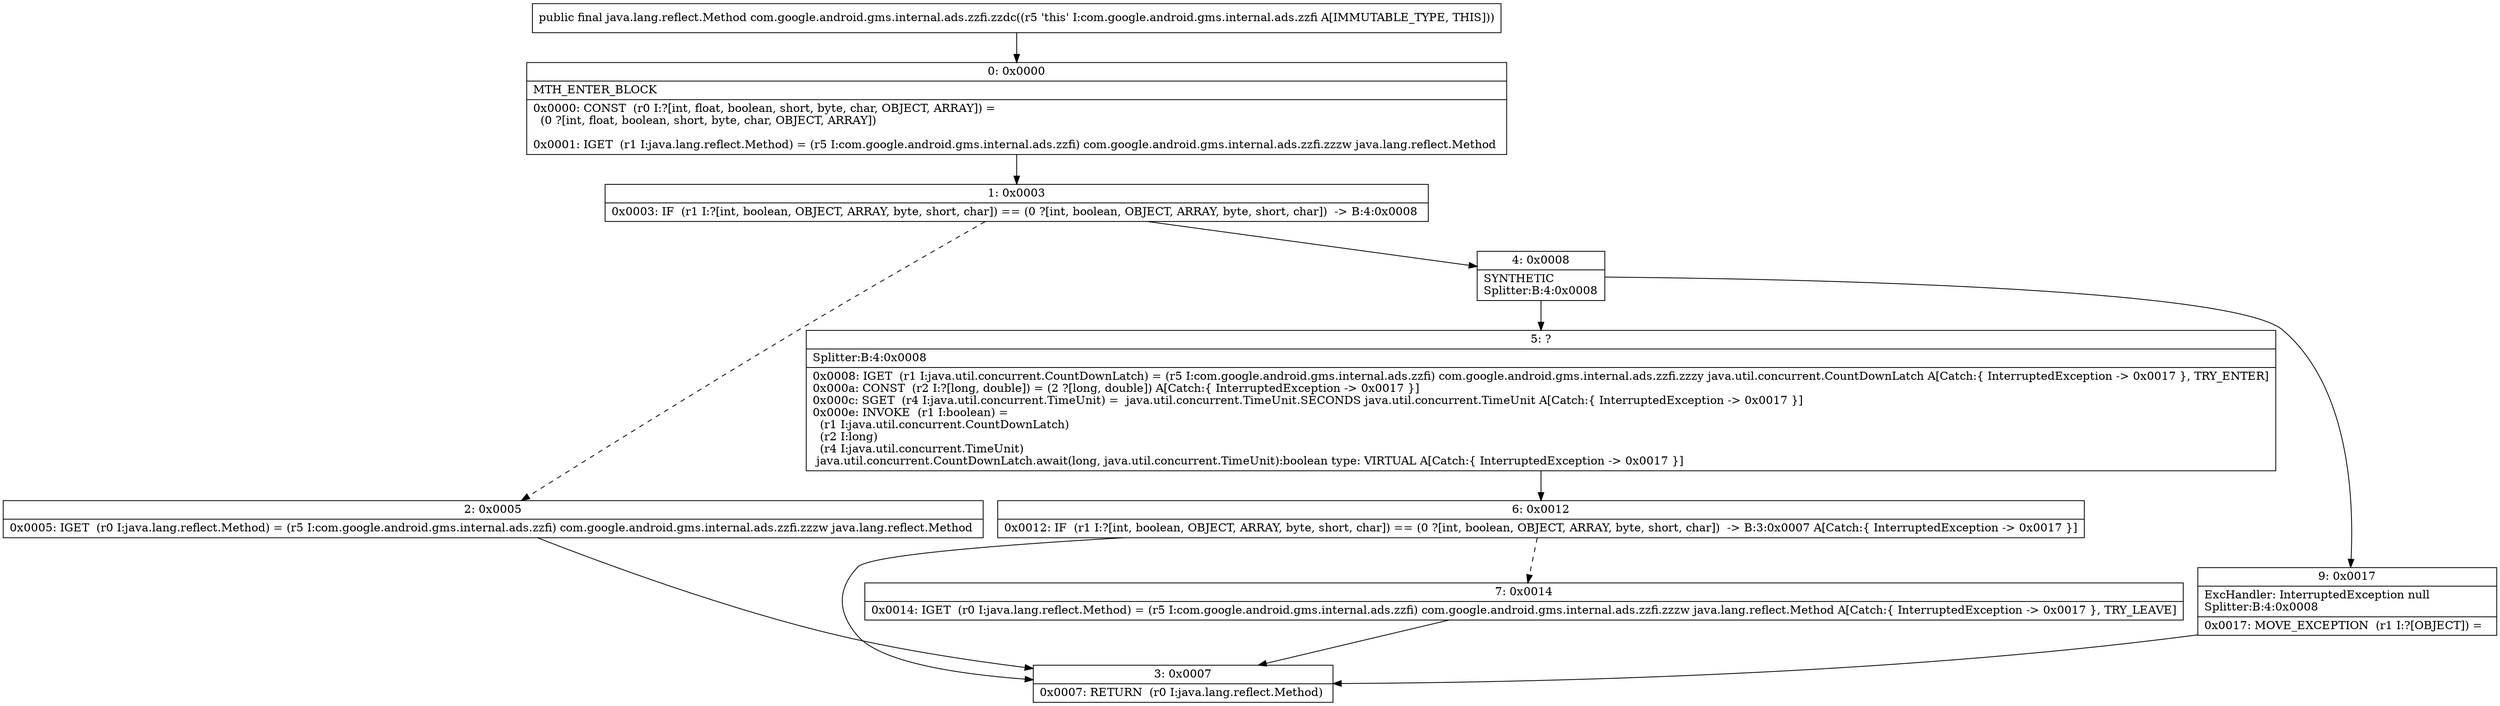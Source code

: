 digraph "CFG forcom.google.android.gms.internal.ads.zzfi.zzdc()Ljava\/lang\/reflect\/Method;" {
Node_0 [shape=record,label="{0\:\ 0x0000|MTH_ENTER_BLOCK\l|0x0000: CONST  (r0 I:?[int, float, boolean, short, byte, char, OBJECT, ARRAY]) = \l  (0 ?[int, float, boolean, short, byte, char, OBJECT, ARRAY])\l \l0x0001: IGET  (r1 I:java.lang.reflect.Method) = (r5 I:com.google.android.gms.internal.ads.zzfi) com.google.android.gms.internal.ads.zzfi.zzzw java.lang.reflect.Method \l}"];
Node_1 [shape=record,label="{1\:\ 0x0003|0x0003: IF  (r1 I:?[int, boolean, OBJECT, ARRAY, byte, short, char]) == (0 ?[int, boolean, OBJECT, ARRAY, byte, short, char])  \-\> B:4:0x0008 \l}"];
Node_2 [shape=record,label="{2\:\ 0x0005|0x0005: IGET  (r0 I:java.lang.reflect.Method) = (r5 I:com.google.android.gms.internal.ads.zzfi) com.google.android.gms.internal.ads.zzfi.zzzw java.lang.reflect.Method \l}"];
Node_3 [shape=record,label="{3\:\ 0x0007|0x0007: RETURN  (r0 I:java.lang.reflect.Method) \l}"];
Node_4 [shape=record,label="{4\:\ 0x0008|SYNTHETIC\lSplitter:B:4:0x0008\l}"];
Node_5 [shape=record,label="{5\:\ ?|Splitter:B:4:0x0008\l|0x0008: IGET  (r1 I:java.util.concurrent.CountDownLatch) = (r5 I:com.google.android.gms.internal.ads.zzfi) com.google.android.gms.internal.ads.zzfi.zzzy java.util.concurrent.CountDownLatch A[Catch:\{ InterruptedException \-\> 0x0017 \}, TRY_ENTER]\l0x000a: CONST  (r2 I:?[long, double]) = (2 ?[long, double]) A[Catch:\{ InterruptedException \-\> 0x0017 \}]\l0x000c: SGET  (r4 I:java.util.concurrent.TimeUnit) =  java.util.concurrent.TimeUnit.SECONDS java.util.concurrent.TimeUnit A[Catch:\{ InterruptedException \-\> 0x0017 \}]\l0x000e: INVOKE  (r1 I:boolean) = \l  (r1 I:java.util.concurrent.CountDownLatch)\l  (r2 I:long)\l  (r4 I:java.util.concurrent.TimeUnit)\l java.util.concurrent.CountDownLatch.await(long, java.util.concurrent.TimeUnit):boolean type: VIRTUAL A[Catch:\{ InterruptedException \-\> 0x0017 \}]\l}"];
Node_6 [shape=record,label="{6\:\ 0x0012|0x0012: IF  (r1 I:?[int, boolean, OBJECT, ARRAY, byte, short, char]) == (0 ?[int, boolean, OBJECT, ARRAY, byte, short, char])  \-\> B:3:0x0007 A[Catch:\{ InterruptedException \-\> 0x0017 \}]\l}"];
Node_7 [shape=record,label="{7\:\ 0x0014|0x0014: IGET  (r0 I:java.lang.reflect.Method) = (r5 I:com.google.android.gms.internal.ads.zzfi) com.google.android.gms.internal.ads.zzfi.zzzw java.lang.reflect.Method A[Catch:\{ InterruptedException \-\> 0x0017 \}, TRY_LEAVE]\l}"];
Node_9 [shape=record,label="{9\:\ 0x0017|ExcHandler: InterruptedException null\lSplitter:B:4:0x0008\l|0x0017: MOVE_EXCEPTION  (r1 I:?[OBJECT]) =  \l}"];
MethodNode[shape=record,label="{public final java.lang.reflect.Method com.google.android.gms.internal.ads.zzfi.zzdc((r5 'this' I:com.google.android.gms.internal.ads.zzfi A[IMMUTABLE_TYPE, THIS])) }"];
MethodNode -> Node_0;
Node_0 -> Node_1;
Node_1 -> Node_2[style=dashed];
Node_1 -> Node_4;
Node_2 -> Node_3;
Node_4 -> Node_5;
Node_4 -> Node_9;
Node_5 -> Node_6;
Node_6 -> Node_3;
Node_6 -> Node_7[style=dashed];
Node_7 -> Node_3;
Node_9 -> Node_3;
}

